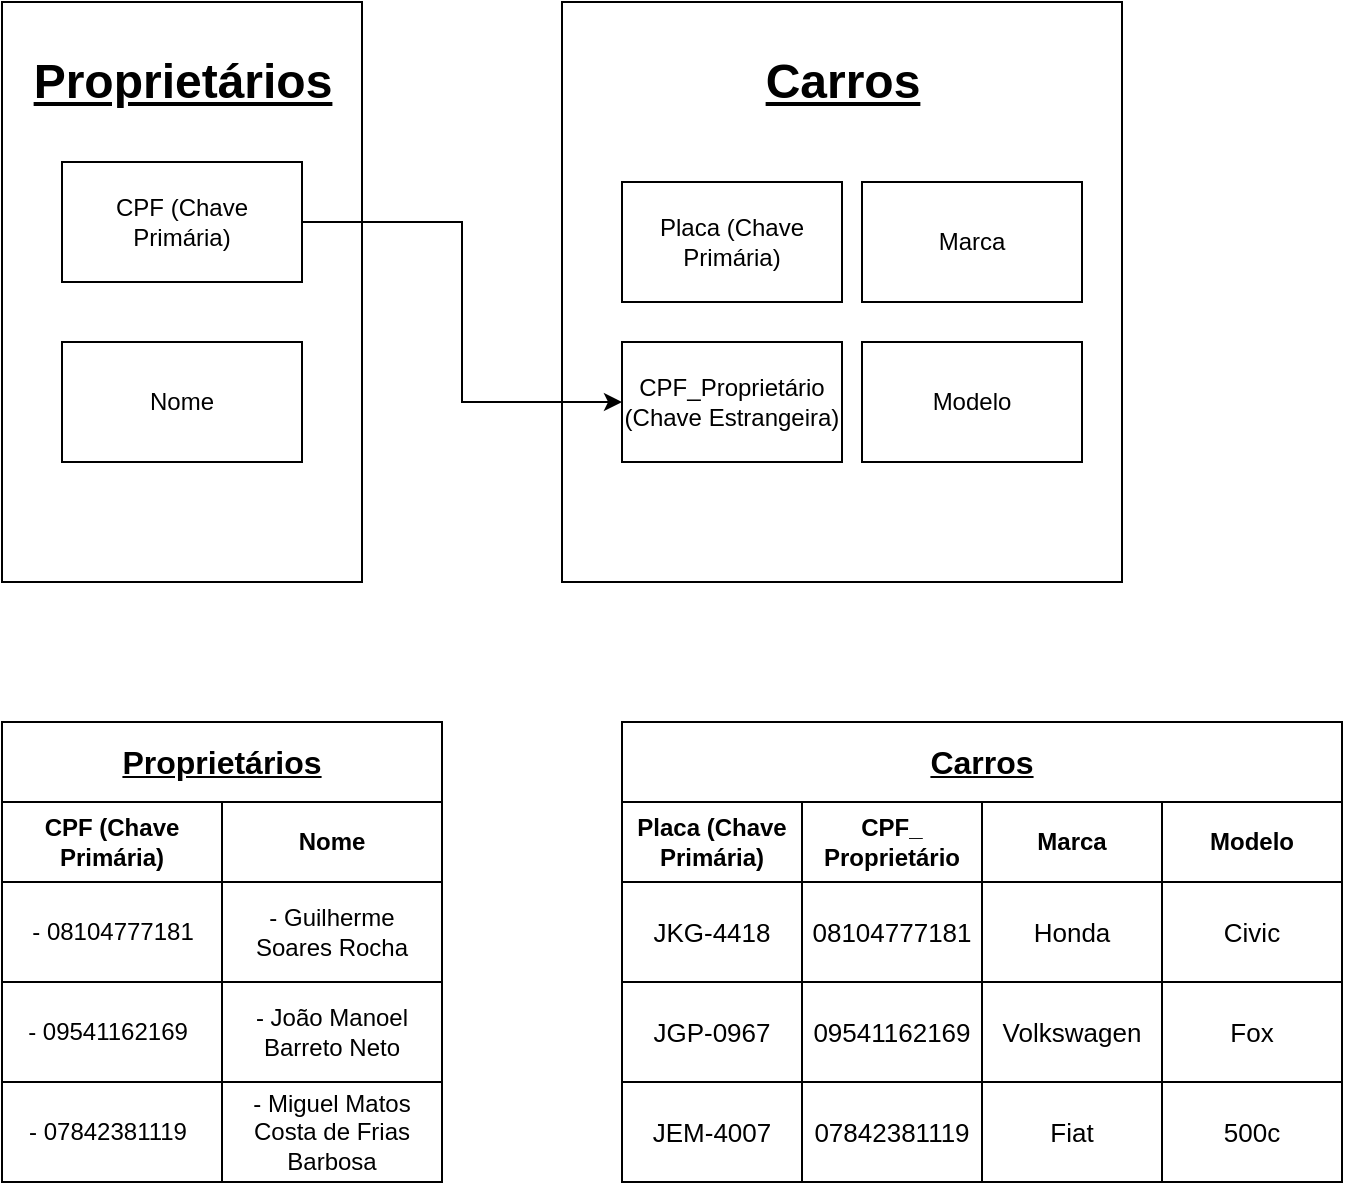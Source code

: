 <mxfile version="21.1.4" type="github">
  <diagram name="Página-1" id="liO9NrFuWOMaR6h-qYLQ">
    <mxGraphModel dx="1434" dy="796" grid="1" gridSize="10" guides="1" tooltips="1" connect="1" arrows="1" fold="1" page="1" pageScale="1" pageWidth="827" pageHeight="1169" math="0" shadow="0">
      <root>
        <mxCell id="0" />
        <mxCell id="1" parent="0" />
        <mxCell id="ytzx9W9WlZkjX6BQFRWA-1" value="&lt;b&gt;CPF (Chave Primária)&lt;br&gt;&lt;/b&gt;" style="rounded=0;whiteSpace=wrap;html=1;" vertex="1" parent="1">
          <mxGeometry x="70" y="440" width="110" height="40" as="geometry" />
        </mxCell>
        <mxCell id="ytzx9W9WlZkjX6BQFRWA-2" value="&lt;b&gt;Nome&lt;/b&gt;" style="rounded=0;whiteSpace=wrap;html=1;" vertex="1" parent="1">
          <mxGeometry x="180" y="440" width="110" height="40" as="geometry" />
        </mxCell>
        <mxCell id="ytzx9W9WlZkjX6BQFRWA-3" value="&lt;b&gt;&lt;font style=&quot;font-size: 16px;&quot;&gt;&lt;u&gt;Proprietários&lt;/u&gt;&lt;/font&gt;&lt;br&gt;&lt;/b&gt;" style="rounded=0;whiteSpace=wrap;html=1;" vertex="1" parent="1">
          <mxGeometry x="70" y="400" width="220" height="40" as="geometry" />
        </mxCell>
        <mxCell id="ytzx9W9WlZkjX6BQFRWA-4" value="&lt;b&gt;Placa (Chave Primária)&lt;br&gt;&lt;/b&gt;" style="rounded=0;whiteSpace=wrap;html=1;" vertex="1" parent="1">
          <mxGeometry x="380" y="440" width="90" height="40" as="geometry" />
        </mxCell>
        <mxCell id="ytzx9W9WlZkjX6BQFRWA-5" value="&lt;b&gt;CPF_&lt;br&gt;Proprietário&lt;br&gt;&lt;/b&gt;" style="rounded=0;whiteSpace=wrap;html=1;" vertex="1" parent="1">
          <mxGeometry x="470" y="440" width="90" height="40" as="geometry" />
        </mxCell>
        <mxCell id="ytzx9W9WlZkjX6BQFRWA-6" value="&lt;b&gt;&lt;font style=&quot;font-size: 16px;&quot;&gt;&lt;u&gt;Carros&lt;/u&gt;&lt;/font&gt;&lt;br&gt;&lt;/b&gt;" style="rounded=0;whiteSpace=wrap;html=1;" vertex="1" parent="1">
          <mxGeometry x="380" y="400" width="360" height="40" as="geometry" />
        </mxCell>
        <mxCell id="ytzx9W9WlZkjX6BQFRWA-7" value="&lt;b&gt;Modelo&lt;/b&gt;" style="rounded=0;whiteSpace=wrap;html=1;" vertex="1" parent="1">
          <mxGeometry x="650" y="440" width="90" height="40" as="geometry" />
        </mxCell>
        <mxCell id="ytzx9W9WlZkjX6BQFRWA-8" value="" style="rounded=0;whiteSpace=wrap;html=1;" vertex="1" parent="1">
          <mxGeometry x="70" y="40" width="180" height="290" as="geometry" />
        </mxCell>
        <mxCell id="ytzx9W9WlZkjX6BQFRWA-9" value="&lt;u&gt;Proprietários&lt;/u&gt;" style="text;strokeColor=none;fillColor=none;html=1;fontSize=24;fontStyle=1;verticalAlign=middle;align=center;" vertex="1" parent="1">
          <mxGeometry x="110" y="60" width="100" height="40" as="geometry" />
        </mxCell>
        <mxCell id="ytzx9W9WlZkjX6BQFRWA-10" value="CPF (Chave Primária)" style="rounded=0;whiteSpace=wrap;html=1;" vertex="1" parent="1">
          <mxGeometry x="100" y="120" width="120" height="60" as="geometry" />
        </mxCell>
        <mxCell id="ytzx9W9WlZkjX6BQFRWA-11" value="Nome" style="rounded=0;whiteSpace=wrap;html=1;" vertex="1" parent="1">
          <mxGeometry x="100" y="210" width="120" height="60" as="geometry" />
        </mxCell>
        <mxCell id="ytzx9W9WlZkjX6BQFRWA-12" value="" style="rounded=0;whiteSpace=wrap;html=1;" vertex="1" parent="1">
          <mxGeometry x="350" y="40" width="280" height="290" as="geometry" />
        </mxCell>
        <mxCell id="ytzx9W9WlZkjX6BQFRWA-13" value="Carros" style="text;strokeColor=none;fillColor=none;html=1;fontSize=24;fontStyle=5;verticalAlign=middle;align=center;" vertex="1" parent="1">
          <mxGeometry x="440" y="60" width="100" height="40" as="geometry" />
        </mxCell>
        <mxCell id="ytzx9W9WlZkjX6BQFRWA-14" value="Placa (Chave Primária)" style="rounded=0;whiteSpace=wrap;html=1;" vertex="1" parent="1">
          <mxGeometry x="380" y="130" width="110" height="60" as="geometry" />
        </mxCell>
        <mxCell id="ytzx9W9WlZkjX6BQFRWA-15" value="CPF_Proprietário (Chave Estrangeira)" style="rounded=0;whiteSpace=wrap;html=1;" vertex="1" parent="1">
          <mxGeometry x="380" y="210" width="110" height="60" as="geometry" />
        </mxCell>
        <mxCell id="ytzx9W9WlZkjX6BQFRWA-16" value="Marca" style="rounded=0;whiteSpace=wrap;html=1;" vertex="1" parent="1">
          <mxGeometry x="500" y="130" width="110" height="60" as="geometry" />
        </mxCell>
        <mxCell id="ytzx9W9WlZkjX6BQFRWA-17" value="Modelo" style="rounded=0;whiteSpace=wrap;html=1;" vertex="1" parent="1">
          <mxGeometry x="500" y="210" width="110" height="60" as="geometry" />
        </mxCell>
        <mxCell id="ytzx9W9WlZkjX6BQFRWA-18" value="" style="endArrow=classic;html=1;rounded=0;exitX=1;exitY=0.5;exitDx=0;exitDy=0;entryX=0;entryY=0.5;entryDx=0;entryDy=0;" edge="1" parent="1" source="ytzx9W9WlZkjX6BQFRWA-10" target="ytzx9W9WlZkjX6BQFRWA-15">
          <mxGeometry width="50" height="50" relative="1" as="geometry">
            <mxPoint x="420" y="190" as="sourcePoint" />
            <mxPoint x="470" y="140" as="targetPoint" />
            <Array as="points">
              <mxPoint x="300" y="150" />
              <mxPoint x="300" y="240" />
            </Array>
          </mxGeometry>
        </mxCell>
        <mxCell id="ytzx9W9WlZkjX6BQFRWA-19" value="" style="rounded=0;whiteSpace=wrap;html=1;" vertex="1" parent="1">
          <mxGeometry x="380" y="480" width="90" height="50" as="geometry" />
        </mxCell>
        <mxCell id="ytzx9W9WlZkjX6BQFRWA-20" value="JKG-4418" style="text;html=1;strokeColor=none;fillColor=none;align=center;verticalAlign=middle;whiteSpace=wrap;rounded=0;fontSize=13;" vertex="1" parent="1">
          <mxGeometry x="380" y="490" width="90" height="30" as="geometry" />
        </mxCell>
        <mxCell id="ytzx9W9WlZkjX6BQFRWA-21" value="" style="rounded=0;whiteSpace=wrap;html=1;" vertex="1" parent="1">
          <mxGeometry x="470" y="480" width="90" height="50" as="geometry" />
        </mxCell>
        <mxCell id="ytzx9W9WlZkjX6BQFRWA-22" value="&lt;b&gt;Marca&lt;/b&gt;" style="rounded=0;whiteSpace=wrap;html=1;" vertex="1" parent="1">
          <mxGeometry x="560" y="440" width="90" height="40" as="geometry" />
        </mxCell>
        <mxCell id="ytzx9W9WlZkjX6BQFRWA-23" value="" style="rounded=0;whiteSpace=wrap;html=1;" vertex="1" parent="1">
          <mxGeometry x="560" y="480" width="90" height="50" as="geometry" />
        </mxCell>
        <mxCell id="ytzx9W9WlZkjX6BQFRWA-24" value="" style="rounded=0;whiteSpace=wrap;html=1;" vertex="1" parent="1">
          <mxGeometry x="650" y="480" width="90" height="50" as="geometry" />
        </mxCell>
        <mxCell id="ytzx9W9WlZkjX6BQFRWA-25" value="08104777181" style="text;html=1;strokeColor=none;fillColor=none;align=center;verticalAlign=middle;whiteSpace=wrap;rounded=0;fontSize=13;" vertex="1" parent="1">
          <mxGeometry x="470" y="490" width="90" height="30" as="geometry" />
        </mxCell>
        <mxCell id="ytzx9W9WlZkjX6BQFRWA-26" value="Honda" style="text;html=1;strokeColor=none;fillColor=none;align=center;verticalAlign=middle;whiteSpace=wrap;rounded=0;fontSize=13;" vertex="1" parent="1">
          <mxGeometry x="560" y="490" width="90" height="30" as="geometry" />
        </mxCell>
        <mxCell id="ytzx9W9WlZkjX6BQFRWA-27" value="Civic" style="text;html=1;strokeColor=none;fillColor=none;align=center;verticalAlign=middle;whiteSpace=wrap;rounded=0;fontSize=13;" vertex="1" parent="1">
          <mxGeometry x="650" y="490" width="90" height="30" as="geometry" />
        </mxCell>
        <mxCell id="ytzx9W9WlZkjX6BQFRWA-28" value="" style="rounded=0;whiteSpace=wrap;html=1;" vertex="1" parent="1">
          <mxGeometry x="70" y="480" width="110" height="50" as="geometry" />
        </mxCell>
        <mxCell id="ytzx9W9WlZkjX6BQFRWA-29" value="" style="rounded=0;whiteSpace=wrap;html=1;" vertex="1" parent="1">
          <mxGeometry x="180" y="480" width="110" height="50" as="geometry" />
        </mxCell>
        <mxCell id="ytzx9W9WlZkjX6BQFRWA-30" value="- 08104777181" style="text;html=1;strokeColor=none;fillColor=none;align=center;verticalAlign=middle;whiteSpace=wrap;rounded=0;fontSize=12;" vertex="1" parent="1">
          <mxGeometry x="82.5" y="490" width="85" height="30" as="geometry" />
        </mxCell>
        <mxCell id="ytzx9W9WlZkjX6BQFRWA-31" value="- Guilherme Soares Rocha" style="text;html=1;strokeColor=none;fillColor=none;align=center;verticalAlign=middle;whiteSpace=wrap;rounded=0;fontSize=12;" vertex="1" parent="1">
          <mxGeometry x="190" y="490" width="90" height="30" as="geometry" />
        </mxCell>
        <mxCell id="ytzx9W9WlZkjX6BQFRWA-32" value="" style="rounded=0;whiteSpace=wrap;html=1;fontSize=12;" vertex="1" parent="1">
          <mxGeometry x="70" y="530" width="110" height="50" as="geometry" />
        </mxCell>
        <mxCell id="ytzx9W9WlZkjX6BQFRWA-33" value="" style="rounded=0;whiteSpace=wrap;html=1;" vertex="1" parent="1">
          <mxGeometry x="70" y="580" width="110" height="50" as="geometry" />
        </mxCell>
        <mxCell id="ytzx9W9WlZkjX6BQFRWA-34" value="" style="rounded=0;whiteSpace=wrap;html=1;fontSize=12;" vertex="1" parent="1">
          <mxGeometry x="180" y="530" width="110" height="50" as="geometry" />
        </mxCell>
        <mxCell id="ytzx9W9WlZkjX6BQFRWA-35" value="" style="rounded=0;whiteSpace=wrap;html=1;" vertex="1" parent="1">
          <mxGeometry x="180" y="580" width="110" height="50" as="geometry" />
        </mxCell>
        <mxCell id="ytzx9W9WlZkjX6BQFRWA-36" value="- 09541162169" style="text;html=1;strokeColor=none;fillColor=none;align=center;verticalAlign=middle;whiteSpace=wrap;rounded=0;fontSize=12;" vertex="1" parent="1">
          <mxGeometry x="77.5" y="540" width="90" height="30" as="geometry" />
        </mxCell>
        <mxCell id="ytzx9W9WlZkjX6BQFRWA-37" value="- João Manoel Barreto Neto" style="text;html=1;strokeColor=none;fillColor=none;align=center;verticalAlign=middle;whiteSpace=wrap;rounded=0;fontSize=12;" vertex="1" parent="1">
          <mxGeometry x="190" y="540" width="90" height="30" as="geometry" />
        </mxCell>
        <mxCell id="ytzx9W9WlZkjX6BQFRWA-38" value="- 07842381119" style="text;html=1;strokeColor=none;fillColor=none;align=center;verticalAlign=middle;whiteSpace=wrap;rounded=0;fontSize=12;" vertex="1" parent="1">
          <mxGeometry x="77.5" y="590" width="90" height="30" as="geometry" />
        </mxCell>
        <mxCell id="ytzx9W9WlZkjX6BQFRWA-39" value="- Miguel Matos Costa de Frias Barbosa" style="text;html=1;strokeColor=none;fillColor=none;align=center;verticalAlign=middle;whiteSpace=wrap;rounded=0;fontSize=12;" vertex="1" parent="1">
          <mxGeometry x="190" y="590" width="90" height="30" as="geometry" />
        </mxCell>
        <mxCell id="ytzx9W9WlZkjX6BQFRWA-40" value="" style="rounded=0;whiteSpace=wrap;html=1;" vertex="1" parent="1">
          <mxGeometry x="380" y="530" width="90" height="50" as="geometry" />
        </mxCell>
        <mxCell id="ytzx9W9WlZkjX6BQFRWA-41" value="" style="rounded=0;whiteSpace=wrap;html=1;" vertex="1" parent="1">
          <mxGeometry x="380" y="580" width="90" height="50" as="geometry" />
        </mxCell>
        <mxCell id="ytzx9W9WlZkjX6BQFRWA-42" value="" style="rounded=0;whiteSpace=wrap;html=1;" vertex="1" parent="1">
          <mxGeometry x="470" y="530" width="90" height="50" as="geometry" />
        </mxCell>
        <mxCell id="ytzx9W9WlZkjX6BQFRWA-43" value="" style="rounded=0;whiteSpace=wrap;html=1;" vertex="1" parent="1">
          <mxGeometry x="470" y="580" width="90" height="50" as="geometry" />
        </mxCell>
        <mxCell id="ytzx9W9WlZkjX6BQFRWA-44" value="" style="rounded=0;whiteSpace=wrap;html=1;" vertex="1" parent="1">
          <mxGeometry x="560" y="530" width="90" height="50" as="geometry" />
        </mxCell>
        <mxCell id="ytzx9W9WlZkjX6BQFRWA-45" value="" style="rounded=0;whiteSpace=wrap;html=1;" vertex="1" parent="1">
          <mxGeometry x="560" y="580" width="90" height="50" as="geometry" />
        </mxCell>
        <mxCell id="ytzx9W9WlZkjX6BQFRWA-46" value="" style="rounded=0;whiteSpace=wrap;html=1;" vertex="1" parent="1">
          <mxGeometry x="650" y="530" width="90" height="50" as="geometry" />
        </mxCell>
        <mxCell id="ytzx9W9WlZkjX6BQFRWA-47" value="" style="rounded=0;whiteSpace=wrap;html=1;" vertex="1" parent="1">
          <mxGeometry x="650" y="580" width="90" height="50" as="geometry" />
        </mxCell>
        <mxCell id="ytzx9W9WlZkjX6BQFRWA-48" value="09541162169" style="text;html=1;strokeColor=none;fillColor=none;align=center;verticalAlign=middle;whiteSpace=wrap;rounded=0;fontSize=13;" vertex="1" parent="1">
          <mxGeometry x="470" y="540" width="90" height="30" as="geometry" />
        </mxCell>
        <mxCell id="ytzx9W9WlZkjX6BQFRWA-49" value="07842381119" style="text;html=1;strokeColor=none;fillColor=none;align=center;verticalAlign=middle;whiteSpace=wrap;rounded=0;fontSize=13;" vertex="1" parent="1">
          <mxGeometry x="470" y="590" width="90" height="30" as="geometry" />
        </mxCell>
        <mxCell id="ytzx9W9WlZkjX6BQFRWA-50" value="JGP-0967" style="text;html=1;strokeColor=none;fillColor=none;align=center;verticalAlign=middle;whiteSpace=wrap;rounded=0;fontSize=13;" vertex="1" parent="1">
          <mxGeometry x="380" y="540" width="90" height="30" as="geometry" />
        </mxCell>
        <mxCell id="ytzx9W9WlZkjX6BQFRWA-51" value="JEM-4007" style="text;html=1;strokeColor=none;fillColor=none;align=center;verticalAlign=middle;whiteSpace=wrap;rounded=0;fontSize=13;" vertex="1" parent="1">
          <mxGeometry x="380" y="590" width="90" height="30" as="geometry" />
        </mxCell>
        <mxCell id="ytzx9W9WlZkjX6BQFRWA-52" value="Volkswagen" style="text;html=1;strokeColor=none;fillColor=none;align=center;verticalAlign=middle;whiteSpace=wrap;rounded=0;fontSize=13;" vertex="1" parent="1">
          <mxGeometry x="560" y="540" width="90" height="30" as="geometry" />
        </mxCell>
        <mxCell id="ytzx9W9WlZkjX6BQFRWA-53" value="Fox" style="text;html=1;strokeColor=none;fillColor=none;align=center;verticalAlign=middle;whiteSpace=wrap;rounded=0;fontSize=13;" vertex="1" parent="1">
          <mxGeometry x="650" y="540" width="90" height="30" as="geometry" />
        </mxCell>
        <mxCell id="ytzx9W9WlZkjX6BQFRWA-54" value="Fiat" style="text;html=1;strokeColor=none;fillColor=none;align=center;verticalAlign=middle;whiteSpace=wrap;rounded=0;fontSize=13;" vertex="1" parent="1">
          <mxGeometry x="560" y="590" width="90" height="30" as="geometry" />
        </mxCell>
        <mxCell id="ytzx9W9WlZkjX6BQFRWA-55" value="500c" style="text;html=1;strokeColor=none;fillColor=none;align=center;verticalAlign=middle;whiteSpace=wrap;rounded=0;fontSize=13;" vertex="1" parent="1">
          <mxGeometry x="650" y="590" width="90" height="30" as="geometry" />
        </mxCell>
      </root>
    </mxGraphModel>
  </diagram>
</mxfile>
